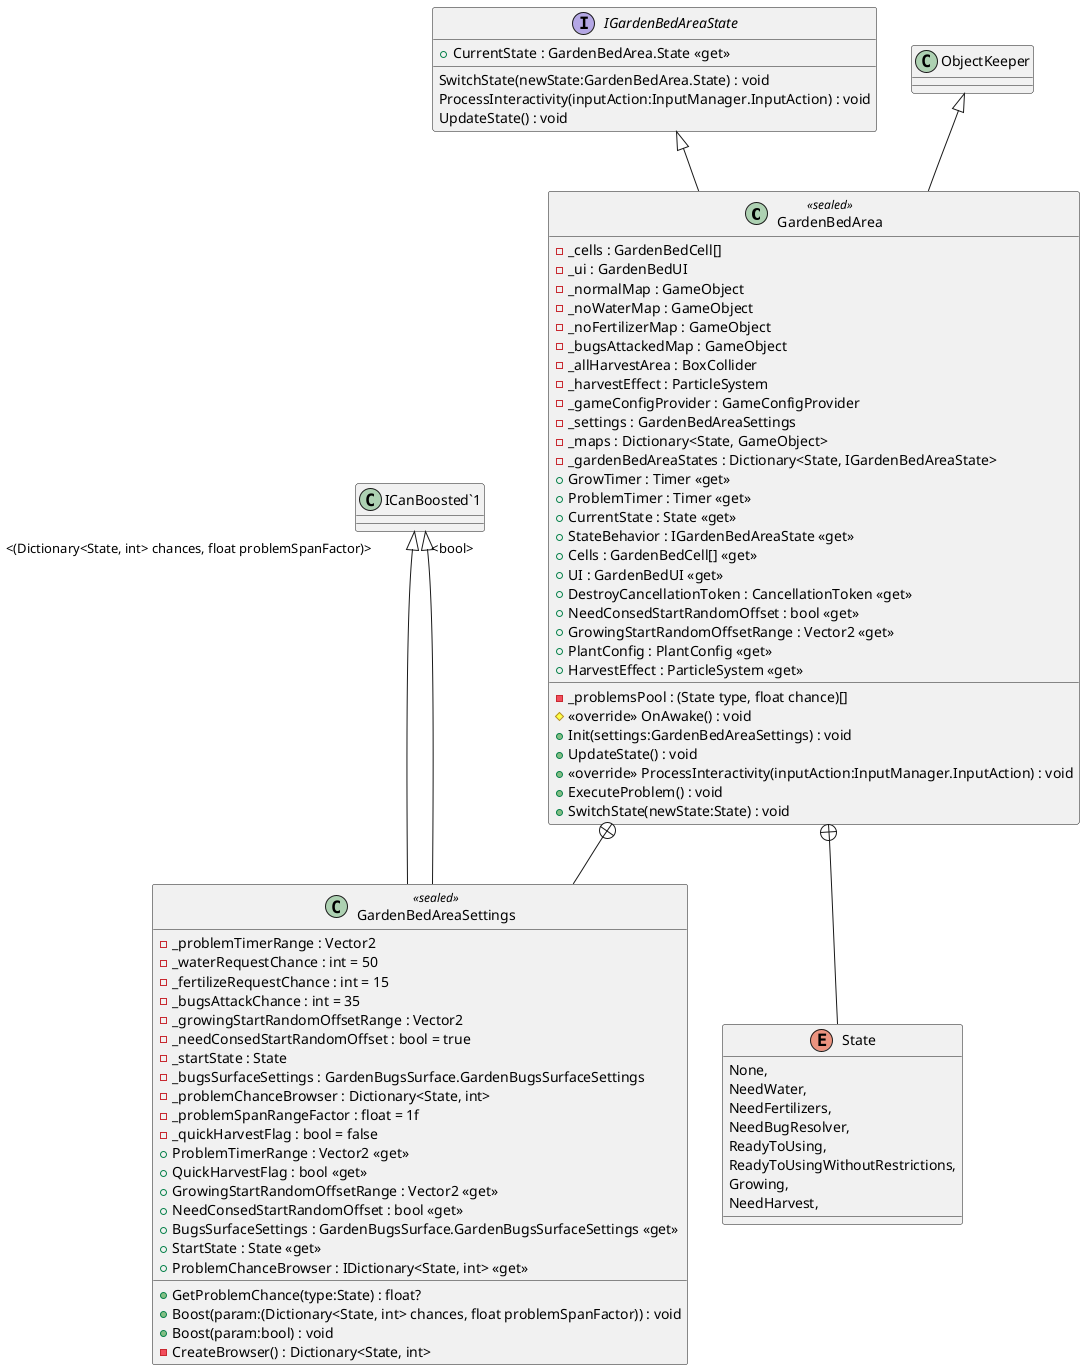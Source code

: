 @startuml
class GardenBedArea <<sealed>> {
    - _cells : GardenBedCell[]
    - _ui : GardenBedUI
    - _normalMap : GameObject
    - _noWaterMap : GameObject
    - _noFertilizerMap : GameObject
    - _bugsAttackedMap : GameObject
    - _allHarvestArea : BoxCollider
    - _harvestEffect : ParticleSystem
    - _gameConfigProvider : GameConfigProvider
    - _settings : GardenBedAreaSettings
    - _maps : Dictionary<State, GameObject>
    - _gardenBedAreaStates : Dictionary<State, IGardenBedAreaState>
    - _problemsPool : (State type, float chance)[]
    + GrowTimer : Timer <<get>>
    + ProblemTimer : Timer <<get>>
    + CurrentState : State <<get>>
    + StateBehavior : IGardenBedAreaState <<get>>
    + Cells : GardenBedCell[] <<get>>
    + UI : GardenBedUI <<get>>
    + DestroyCancellationToken : CancellationToken <<get>>
    + NeedConsedStartRandomOffset : bool <<get>>
    + GrowingStartRandomOffsetRange : Vector2 <<get>>
    + PlantConfig : PlantConfig <<get>>
    + HarvestEffect : ParticleSystem <<get>>
    # <<override>> OnAwake() : void
    + Init(settings:GardenBedAreaSettings) : void
    + UpdateState() : void
    + <<override>> ProcessInteractivity(inputAction:InputManager.InputAction) : void
    + ExecuteProblem() : void
    + SwitchState(newState:State) : void
}
interface IGardenBedAreaState {
    + CurrentState : GardenBedArea.State <<get>>
    SwitchState(newState:GardenBedArea.State) : void
    ProcessInteractivity(inputAction:InputManager.InputAction) : void
    UpdateState() : void
}
enum State {
    None,
    NeedWater,
    NeedFertilizers,
    NeedBugResolver,
    ReadyToUsing,
    ReadyToUsingWithoutRestrictions,
    Growing,
    NeedHarvest,
}
class GardenBedAreaSettings <<sealed>> {
    - _problemTimerRange : Vector2
    - _waterRequestChance : int = 50
    - _fertilizeRequestChance : int = 15
    - _bugsAttackChance : int = 35
    - _growingStartRandomOffsetRange : Vector2
    - _needConsedStartRandomOffset : bool = true
    - _startState : State
    - _bugsSurfaceSettings : GardenBugsSurface.GardenBugsSurfaceSettings
    - _problemChanceBrowser : Dictionary<State, int>
    - _problemSpanRangeFactor : float = 1f
    - _quickHarvestFlag : bool = false
    + ProblemTimerRange : Vector2 <<get>>
    + QuickHarvestFlag : bool <<get>>
    + GrowingStartRandomOffsetRange : Vector2 <<get>>
    + NeedConsedStartRandomOffset : bool <<get>>
    + BugsSurfaceSettings : GardenBugsSurface.GardenBugsSurfaceSettings <<get>>
    + StartState : State <<get>>
    + ProblemChanceBrowser : IDictionary<State, int> <<get>>
    + GetProblemChance(type:State) : float?
    + Boost(param:(Dictionary<State, int> chances, float problemSpanFactor)) : void
    + Boost(param:bool) : void
    - CreateBrowser() : Dictionary<State, int>
}
ObjectKeeper <|-- GardenBedArea
IGardenBedAreaState <|-- GardenBedArea
GardenBedArea +-- State
GardenBedArea +-- GardenBedAreaSettings
"ICanBoosted`1" "<(Dictionary<State, int> chances, float problemSpanFactor)>" <|-- GardenBedAreaSettings
"ICanBoosted`1" "<bool>" <|-- GardenBedAreaSettings
@enduml
